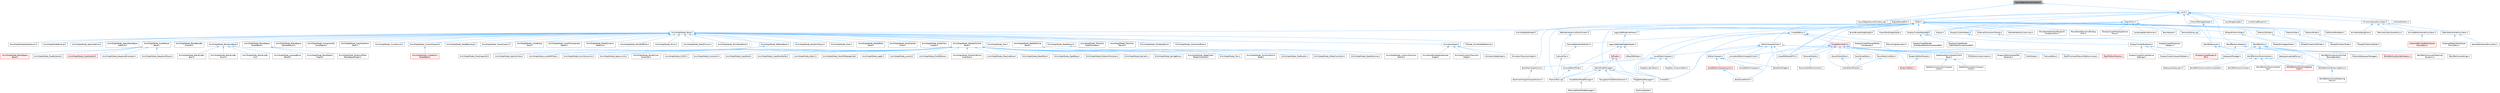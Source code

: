 digraph "AsyncRegisterLevelContext.h"
{
 // INTERACTIVE_SVG=YES
 // LATEX_PDF_SIZE
  bgcolor="transparent";
  edge [fontname=Helvetica,fontsize=10,labelfontname=Helvetica,labelfontsize=10];
  node [fontname=Helvetica,fontsize=10,shape=box,height=0.2,width=0.4];
  Node1 [id="Node000001",label="AsyncRegisterLevelContext.h",height=0.2,width=0.4,color="gray40", fillcolor="grey60", style="filled", fontcolor="black",tooltip=" "];
  Node1 -> Node2 [id="edge1_Node000001_Node000002",dir="back",color="steelblue1",style="solid",tooltip=" "];
  Node2 [id="Node000002",label="AsyncRegisterLevelContext.cpp",height=0.2,width=0.4,color="grey40", fillcolor="white", style="filled",URL="$da/df8/AsyncRegisterLevelContext_8cpp.html",tooltip=" "];
  Node1 -> Node3 [id="edge2_Node000001_Node000003",dir="back",color="steelblue1",style="solid",tooltip=" "];
  Node3 [id="Node000003",label="Level.h",height=0.2,width=0.4,color="grey40", fillcolor="white", style="filled",URL="$d9/da2/Level_8h.html",tooltip=" "];
  Node3 -> Node2 [id="edge3_Node000003_Node000002",dir="back",color="steelblue1",style="solid",tooltip=" "];
  Node3 -> Node4 [id="edge4_Node000003_Node000004",dir="back",color="steelblue1",style="solid",tooltip=" "];
  Node4 [id="Node000004",label="Editor.h",height=0.2,width=0.4,color="grey40", fillcolor="white", style="filled",URL="$de/d6e/Editor_8h.html",tooltip=" "];
  Node4 -> Node5 [id="edge5_Node000004_Node000005",dir="back",color="steelblue1",style="solid",tooltip=" "];
  Node5 [id="Node000005",label="AnimGraphNode_Base.h",height=0.2,width=0.4,color="grey40", fillcolor="white", style="filled",URL="$d0/dfb/AnimGraphNode__Base_8h.html",tooltip=" "];
  Node5 -> Node6 [id="edge6_Node000005_Node000006",dir="back",color="steelblue1",style="solid",tooltip=" "];
  Node6 [id="Node000006",label="AnimGraphNodeAlphaOptions.h",height=0.2,width=0.4,color="grey40", fillcolor="white", style="filled",URL="$d6/df6/AnimGraphNodeAlphaOptions_8h.html",tooltip=" "];
  Node5 -> Node7 [id="edge7_Node000005_Node000007",dir="back",color="steelblue1",style="solid",tooltip=" "];
  Node7 [id="Node000007",label="AnimGraphNodeBinding.h",height=0.2,width=0.4,color="grey40", fillcolor="white", style="filled",URL="$d6/d3b/AnimGraphNodeBinding_8h.html",tooltip=" "];
  Node5 -> Node8 [id="edge8_Node000005_Node000008",dir="back",color="steelblue1",style="solid",tooltip=" "];
  Node8 [id="Node000008",label="AnimGraphNode_ApplyAdditive.h",height=0.2,width=0.4,color="grey40", fillcolor="white", style="filled",URL="$da/d67/AnimGraphNode__ApplyAdditive_8h.html",tooltip=" "];
  Node5 -> Node9 [id="edge9_Node000005_Node000009",dir="back",color="steelblue1",style="solid",tooltip=" "];
  Node9 [id="Node000009",label="AnimGraphNode_ApplyMeshSpace\lAdditive.h",height=0.2,width=0.4,color="grey40", fillcolor="white", style="filled",URL="$dd/dc4/AnimGraphNode__ApplyMeshSpaceAdditive_8h.html",tooltip=" "];
  Node5 -> Node10 [id="edge10_Node000005_Node000010",dir="back",color="steelblue1",style="solid",tooltip=" "];
  Node10 [id="Node000010",label="AnimGraphNode_AssetPlayer\lBase.h",height=0.2,width=0.4,color="grey40", fillcolor="white", style="filled",URL="$d1/d4f/AnimGraphNode__AssetPlayerBase_8h.html",tooltip=" "];
  Node10 -> Node11 [id="edge11_Node000010_Node000011",dir="back",color="steelblue1",style="solid",tooltip=" "];
  Node11 [id="Node000011",label="AnimGraphNode_BlendSpace\lBase.h",height=0.2,width=0.4,color="red", fillcolor="#FFF0F0", style="filled",URL="$d7/d6d/AnimGraphNode__BlendSpaceBase_8h.html",tooltip=" "];
  Node10 -> Node16 [id="edge12_Node000010_Node000016",dir="back",color="steelblue1",style="solid",tooltip=" "];
  Node16 [id="Node000016",label="AnimGraphNode_PoseByName.h",height=0.2,width=0.4,color="grey40", fillcolor="white", style="filled",URL="$d7/d02/AnimGraphNode__PoseByName_8h.html",tooltip=" "];
  Node10 -> Node17 [id="edge13_Node000010_Node000017",dir="back",color="steelblue1",style="solid",tooltip=" "];
  Node17 [id="Node000017",label="AnimGraphNode_PoseHandler.h",height=0.2,width=0.4,color="red", fillcolor="#FFF0F0", style="filled",URL="$df/dfb/AnimGraphNode__PoseHandler_8h.html",tooltip=" "];
  Node10 -> Node20 [id="edge14_Node000010_Node000020",dir="back",color="steelblue1",style="solid",tooltip=" "];
  Node20 [id="Node000020",label="AnimGraphNode_SequenceEvaluator.h",height=0.2,width=0.4,color="grey40", fillcolor="white", style="filled",URL="$d1/d1c/AnimGraphNode__SequenceEvaluator_8h.html",tooltip=" "];
  Node10 -> Node21 [id="edge15_Node000010_Node000021",dir="back",color="steelblue1",style="solid",tooltip=" "];
  Node21 [id="Node000021",label="AnimGraphNode_SequencePlayer.h",height=0.2,width=0.4,color="grey40", fillcolor="white", style="filled",URL="$d2/d91/AnimGraphNode__SequencePlayer_8h.html",tooltip=" "];
  Node5 -> Node22 [id="edge16_Node000005_Node000022",dir="back",color="steelblue1",style="solid",tooltip=" "];
  Node22 [id="Node000022",label="AnimGraphNode_BlendBoneBy\lChannel.h",height=0.2,width=0.4,color="grey40", fillcolor="white", style="filled",URL="$de/da9/AnimGraphNode__BlendBoneByChannel_8h.html",tooltip=" "];
  Node5 -> Node23 [id="edge17_Node000005_Node000023",dir="back",color="steelblue1",style="solid",tooltip=" "];
  Node23 [id="Node000023",label="AnimGraphNode_BlendListBase.h",height=0.2,width=0.4,color="grey40", fillcolor="white", style="filled",URL="$d7/d20/AnimGraphNode__BlendListBase_8h.html",tooltip=" "];
  Node23 -> Node24 [id="edge18_Node000023_Node000024",dir="back",color="steelblue1",style="solid",tooltip=" "];
  Node24 [id="Node000024",label="AnimGraphNode_BlendListBy\lBool.h",height=0.2,width=0.4,color="grey40", fillcolor="white", style="filled",URL="$d9/d9d/AnimGraphNode__BlendListByBool_8h.html",tooltip=" "];
  Node23 -> Node25 [id="edge19_Node000023_Node000025",dir="back",color="steelblue1",style="solid",tooltip=" "];
  Node25 [id="Node000025",label="AnimGraphNode_BlendListBy\lEnum.h",height=0.2,width=0.4,color="grey40", fillcolor="white", style="filled",URL="$de/d60/AnimGraphNode__BlendListByEnum_8h.html",tooltip=" "];
  Node23 -> Node26 [id="edge20_Node000023_Node000026",dir="back",color="steelblue1",style="solid",tooltip=" "];
  Node26 [id="Node000026",label="AnimGraphNode_BlendListBy\lInt.h",height=0.2,width=0.4,color="grey40", fillcolor="white", style="filled",URL="$dc/df2/AnimGraphNode__BlendListByInt_8h.html",tooltip=" "];
  Node23 -> Node27 [id="edge21_Node000023_Node000027",dir="back",color="steelblue1",style="solid",tooltip=" "];
  Node27 [id="Node000027",label="AnimGraphNode_LayeredBone\lBlend.h",height=0.2,width=0.4,color="grey40", fillcolor="white", style="filled",URL="$d2/d01/AnimGraphNode__LayeredBoneBlend_8h.html",tooltip=" "];
  Node5 -> Node28 [id="edge22_Node000005_Node000028",dir="back",color="steelblue1",style="solid",tooltip=" "];
  Node28 [id="Node000028",label="AnimGraphNode_BlendSpace\lGraphBase.h",height=0.2,width=0.4,color="grey40", fillcolor="white", style="filled",URL="$d6/d44/AnimGraphNode__BlendSpaceGraphBase_8h.html",tooltip=" "];
  Node28 -> Node29 [id="edge23_Node000028_Node000029",dir="back",color="steelblue1",style="solid",tooltip=" "];
  Node29 [id="Node000029",label="AnimGraphNode_BlendSpace\lGraph.h",height=0.2,width=0.4,color="grey40", fillcolor="white", style="filled",URL="$d7/d81/AnimGraphNode__BlendSpaceGraph_8h.html",tooltip=" "];
  Node28 -> Node30 [id="edge24_Node000028_Node000030",dir="back",color="steelblue1",style="solid",tooltip=" "];
  Node30 [id="Node000030",label="AnimGraphNode_RotationOffset\lBlendSpaceGraph.h",height=0.2,width=0.4,color="grey40", fillcolor="white", style="filled",URL="$d0/d4c/AnimGraphNode__RotationOffsetBlendSpaceGraph_8h.html",tooltip=" "];
  Node5 -> Node31 [id="edge25_Node000005_Node000031",dir="back",color="steelblue1",style="solid",tooltip=" "];
  Node31 [id="Node000031",label="AnimGraphNode_BlendSpace\lSampleResult.h",height=0.2,width=0.4,color="grey40", fillcolor="white", style="filled",URL="$de/df8/AnimGraphNode__BlendSpaceSampleResult_8h.html",tooltip=" "];
  Node5 -> Node32 [id="edge26_Node000005_Node000032",dir="back",color="steelblue1",style="solid",tooltip=" "];
  Node32 [id="Node000032",label="AnimGraphNode_ComponentTo\lLocalSpace.h",height=0.2,width=0.4,color="grey40", fillcolor="white", style="filled",URL="$d1/d3f/AnimGraphNode__ComponentToLocalSpace_8h.html",tooltip=" "];
  Node5 -> Node33 [id="edge27_Node000005_Node000033",dir="back",color="steelblue1",style="solid",tooltip=" "];
  Node33 [id="Node000033",label="AnimGraphNode_CopyPoseFrom\lMesh.h",height=0.2,width=0.4,color="grey40", fillcolor="white", style="filled",URL="$d6/d71/AnimGraphNode__CopyPoseFromMesh_8h.html",tooltip=" "];
  Node5 -> Node34 [id="edge28_Node000005_Node000034",dir="back",color="steelblue1",style="solid",tooltip=" "];
  Node34 [id="Node000034",label="AnimGraphNode_CurveSource.h",height=0.2,width=0.4,color="grey40", fillcolor="white", style="filled",URL="$dc/de5/AnimGraphNode__CurveSource_8h.html",tooltip=" "];
  Node5 -> Node35 [id="edge29_Node000005_Node000035",dir="back",color="steelblue1",style="solid",tooltip=" "];
  Node35 [id="Node000035",label="AnimGraphNode_CustomProperty.h",height=0.2,width=0.4,color="grey40", fillcolor="white", style="filled",URL="$d8/d3f/AnimGraphNode__CustomProperty_8h.html",tooltip=" "];
  Node35 -> Node36 [id="edge30_Node000035_Node000036",dir="back",color="steelblue1",style="solid",tooltip=" "];
  Node36 [id="Node000036",label="AnimGraphNode_LinkedAnim\lGraphBase.h",height=0.2,width=0.4,color="red", fillcolor="#FFF0F0", style="filled",URL="$d5/de1/AnimGraphNode__LinkedAnimGraphBase_8h.html",tooltip=" "];
  Node5 -> Node39 [id="edge31_Node000005_Node000039",dir="back",color="steelblue1",style="solid",tooltip=" "];
  Node39 [id="Node000039",label="AnimGraphNode_DeadBlending.h",height=0.2,width=0.4,color="grey40", fillcolor="white", style="filled",URL="$d8/d73/AnimGraphNode__DeadBlending_8h.html",tooltip=" "];
  Node5 -> Node40 [id="edge32_Node000005_Node000040",dir="back",color="steelblue1",style="solid",tooltip=" "];
  Node40 [id="Node000040",label="AnimGraphNode_Inertialization.h",height=0.2,width=0.4,color="grey40", fillcolor="white", style="filled",URL="$d7/d66/AnimGraphNode__Inertialization_8h.html",tooltip=" "];
  Node5 -> Node41 [id="edge33_Node000005_Node000041",dir="back",color="steelblue1",style="solid",tooltip=" "];
  Node41 [id="Node000041",label="AnimGraphNode_LinkedInput\lPose.h",height=0.2,width=0.4,color="grey40", fillcolor="white", style="filled",URL="$d7/d8c/AnimGraphNode__LinkedInputPose_8h.html",tooltip=" "];
  Node5 -> Node42 [id="edge34_Node000005_Node000042",dir="back",color="steelblue1",style="solid",tooltip=" "];
  Node42 [id="Node000042",label="AnimGraphNode_LocalToComponent\lSpace.h",height=0.2,width=0.4,color="grey40", fillcolor="white", style="filled",URL="$d6/d01/AnimGraphNode__LocalToComponentSpace_8h.html",tooltip=" "];
  Node5 -> Node43 [id="edge35_Node000005_Node000043",dir="back",color="steelblue1",style="solid",tooltip=" "];
  Node43 [id="Node000043",label="AnimGraphNode_MakeDynamic\lAdditive.h",height=0.2,width=0.4,color="grey40", fillcolor="white", style="filled",URL="$d4/dc9/AnimGraphNode__MakeDynamicAdditive_8h.html",tooltip=" "];
  Node5 -> Node44 [id="edge36_Node000005_Node000044",dir="back",color="steelblue1",style="solid",tooltip=" "];
  Node44 [id="Node000044",label="AnimGraphNode_MeshRefPose.h",height=0.2,width=0.4,color="grey40", fillcolor="white", style="filled",URL="$d3/d58/AnimGraphNode__MeshRefPose_8h.html",tooltip=" "];
  Node5 -> Node45 [id="edge37_Node000005_Node000045",dir="back",color="steelblue1",style="solid",tooltip=" "];
  Node45 [id="Node000045",label="AnimGraphNode_Mirror.h",height=0.2,width=0.4,color="grey40", fillcolor="white", style="filled",URL="$de/d96/AnimGraphNode__Mirror_8h.html",tooltip=" "];
  Node5 -> Node46 [id="edge38_Node000005_Node000046",dir="back",color="steelblue1",style="solid",tooltip=" "];
  Node46 [id="Node000046",label="AnimGraphNode_ModifyCurve.h",height=0.2,width=0.4,color="grey40", fillcolor="white", style="filled",URL="$d5/d09/AnimGraphNode__ModifyCurve_8h.html",tooltip=" "];
  Node5 -> Node47 [id="edge39_Node000005_Node000047",dir="back",color="steelblue1",style="solid",tooltip=" "];
  Node47 [id="Node000047",label="AnimGraphNode_MultiWayBlend.h",height=0.2,width=0.4,color="grey40", fillcolor="white", style="filled",URL="$dd/dcb/AnimGraphNode__MultiWayBlend_8h.html",tooltip=" "];
  Node5 -> Node48 [id="edge40_Node000005_Node000048",dir="back",color="steelblue1",style="solid",tooltip=" "];
  Node48 [id="Node000048",label="AnimGraphNode_PoseSnapshot.h",height=0.2,width=0.4,color="grey40", fillcolor="white", style="filled",URL="$d1/d92/AnimGraphNode__PoseSnapshot_8h.html",tooltip=" "];
  Node5 -> Node49 [id="edge41_Node000005_Node000049",dir="back",color="steelblue1",style="solid",tooltip=" "];
  Node49 [id="Node000049",label="AnimGraphNode_RandomPlayer.h",height=0.2,width=0.4,color="grey40", fillcolor="white", style="filled",URL="$dc/d48/AnimGraphNode__RandomPlayer_8h.html",tooltip=" "];
  Node5 -> Node50 [id="edge42_Node000005_Node000050",dir="back",color="steelblue1",style="solid",tooltip=" "];
  Node50 [id="Node000050",label="AnimGraphNode_RefPoseBase.h",height=0.2,width=0.4,color="grey40", fillcolor="white", style="filled",URL="$d8/d34/AnimGraphNode__RefPoseBase_8h.html",tooltip=" "];
  Node50 -> Node51 [id="edge43_Node000050_Node000051",dir="back",color="steelblue1",style="solid",tooltip=" "];
  Node51 [id="Node000051",label="AnimGraphNode_IdentityPose.h",height=0.2,width=0.4,color="grey40", fillcolor="white", style="filled",URL="$d8/dac/AnimGraphNode__IdentityPose_8h.html",tooltip=" "];
  Node50 -> Node52 [id="edge44_Node000050_Node000052",dir="back",color="steelblue1",style="solid",tooltip=" "];
  Node52 [id="Node000052",label="AnimGraphNode_LocalRefPose.h",height=0.2,width=0.4,color="grey40", fillcolor="white", style="filled",URL="$df/d6f/AnimGraphNode__LocalRefPose_8h.html",tooltip=" "];
  Node50 -> Node48 [id="edge45_Node000050_Node000048",dir="back",color="steelblue1",style="solid",tooltip=" "];
  Node5 -> Node53 [id="edge46_Node000005_Node000053",dir="back",color="steelblue1",style="solid",tooltip=" "];
  Node53 [id="Node000053",label="AnimGraphNode_Root.h",height=0.2,width=0.4,color="grey40", fillcolor="white", style="filled",URL="$d2/d39/AnimGraphNode__Root_8h.html",tooltip=" "];
  Node5 -> Node54 [id="edge47_Node000005_Node000054",dir="back",color="steelblue1",style="solid",tooltip=" "];
  Node54 [id="Node000054",label="AnimGraphNode_RotateRoot\lBone.h",height=0.2,width=0.4,color="grey40", fillcolor="white", style="filled",URL="$d4/de0/AnimGraphNode__RotateRootBone_8h.html",tooltip=" "];
  Node5 -> Node55 [id="edge48_Node000005_Node000055",dir="back",color="steelblue1",style="solid",tooltip=" "];
  Node55 [id="Node000055",label="AnimGraphNode_SaveCached\lPose.h",height=0.2,width=0.4,color="grey40", fillcolor="white", style="filled",URL="$df/d5e/AnimGraphNode__SaveCachedPose_8h.html",tooltip=" "];
  Node5 -> Node56 [id="edge49_Node000005_Node000056",dir="back",color="steelblue1",style="solid",tooltip=" "];
  Node56 [id="Node000056",label="AnimGraphNode_ScaleChain\lLength.h",height=0.2,width=0.4,color="grey40", fillcolor="white", style="filled",URL="$d9/df8/AnimGraphNode__ScaleChainLength_8h.html",tooltip=" "];
  Node5 -> Node57 [id="edge50_Node000005_Node000057",dir="back",color="steelblue1",style="solid",tooltip=" "];
  Node57 [id="Node000057",label="AnimGraphNode_SkeletalControl\lBase.h",height=0.2,width=0.4,color="grey40", fillcolor="white", style="filled",URL="$d9/dff/AnimGraphNode__SkeletalControlBase_8h.html",tooltip=" "];
  Node57 -> Node58 [id="edge51_Node000057_Node000058",dir="back",color="steelblue1",style="solid",tooltip=" "];
  Node58 [id="Node000058",label="AnimGraphNode_AnimDynamics.h",height=0.2,width=0.4,color="grey40", fillcolor="white", style="filled",URL="$da/dc2/AnimGraphNode__AnimDynamics_8h.html",tooltip=" "];
  Node57 -> Node59 [id="edge52_Node000057_Node000059",dir="back",color="steelblue1",style="solid",tooltip=" "];
  Node59 [id="Node000059",label="AnimGraphNode_ApplyLimits.h",height=0.2,width=0.4,color="grey40", fillcolor="white", style="filled",URL="$dc/d36/AnimGraphNode__ApplyLimits_8h.html",tooltip=" "];
  Node57 -> Node60 [id="edge53_Node000057_Node000060",dir="back",color="steelblue1",style="solid",tooltip=" "];
  Node60 [id="Node000060",label="AnimGraphNode_BoneDriven\lController.h",height=0.2,width=0.4,color="grey40", fillcolor="white", style="filled",URL="$df/df3/AnimGraphNode__BoneDrivenController_8h.html",tooltip=" "];
  Node57 -> Node61 [id="edge54_Node000057_Node000061",dir="back",color="steelblue1",style="solid",tooltip=" "];
  Node61 [id="Node000061",label="AnimGraphNode_CCDIK.h",height=0.2,width=0.4,color="grey40", fillcolor="white", style="filled",URL="$df/d0d/AnimGraphNode__CCDIK_8h.html",tooltip=" "];
  Node57 -> Node62 [id="edge55_Node000057_Node000062",dir="back",color="steelblue1",style="solid",tooltip=" "];
  Node62 [id="Node000062",label="AnimGraphNode_Constraint.h",height=0.2,width=0.4,color="grey40", fillcolor="white", style="filled",URL="$d2/d98/AnimGraphNode__Constraint_8h.html",tooltip=" "];
  Node57 -> Node63 [id="edge56_Node000057_Node000063",dir="back",color="steelblue1",style="solid",tooltip=" "];
  Node63 [id="Node000063",label="AnimGraphNode_CopyBone.h",height=0.2,width=0.4,color="grey40", fillcolor="white", style="filled",URL="$dc/de6/AnimGraphNode__CopyBone_8h.html",tooltip=" "];
  Node57 -> Node64 [id="edge57_Node000057_Node000064",dir="back",color="steelblue1",style="solid",tooltip=" "];
  Node64 [id="Node000064",label="AnimGraphNode_CopyBoneDelta.h",height=0.2,width=0.4,color="grey40", fillcolor="white", style="filled",URL="$d8/d60/AnimGraphNode__CopyBoneDelta_8h.html",tooltip=" "];
  Node57 -> Node65 [id="edge58_Node000057_Node000065",dir="back",color="steelblue1",style="solid",tooltip=" "];
  Node65 [id="Node000065",label="AnimGraphNode_Fabrik.h",height=0.2,width=0.4,color="grey40", fillcolor="white", style="filled",URL="$d6/d79/AnimGraphNode__Fabrik_8h.html",tooltip=" "];
  Node57 -> Node66 [id="edge59_Node000057_Node000066",dir="back",color="steelblue1",style="solid",tooltip=" "];
  Node66 [id="Node000066",label="AnimGraphNode_HandIKRetargeting.h",height=0.2,width=0.4,color="grey40", fillcolor="white", style="filled",URL="$dd/dee/AnimGraphNode__HandIKRetargeting_8h.html",tooltip=" "];
  Node57 -> Node67 [id="edge60_Node000057_Node000067",dir="back",color="steelblue1",style="solid",tooltip=" "];
  Node67 [id="Node000067",label="AnimGraphNode_LegIK.h",height=0.2,width=0.4,color="grey40", fillcolor="white", style="filled",URL="$d3/d59/AnimGraphNode__LegIK_8h.html",tooltip=" "];
  Node57 -> Node68 [id="edge61_Node000057_Node000068",dir="back",color="steelblue1",style="solid",tooltip=" "];
  Node68 [id="Node000068",label="AnimGraphNode_LookAt.h",height=0.2,width=0.4,color="grey40", fillcolor="white", style="filled",URL="$dd/de3/AnimGraphNode__LookAt_8h.html",tooltip=" "];
  Node57 -> Node69 [id="edge62_Node000057_Node000069",dir="back",color="steelblue1",style="solid",tooltip=" "];
  Node69 [id="Node000069",label="AnimGraphNode_ModifyBone.h",height=0.2,width=0.4,color="grey40", fillcolor="white", style="filled",URL="$d1/d8e/AnimGraphNode__ModifyBone_8h.html",tooltip=" "];
  Node57 -> Node70 [id="edge63_Node000057_Node000070",dir="back",color="steelblue1",style="solid",tooltip=" "];
  Node70 [id="Node000070",label="AnimGraphNode_ModularVehicle\lController.h",height=0.2,width=0.4,color="grey40", fillcolor="white", style="filled",URL="$d3/d04/AnimGraphNode__ModularVehicleController_8h.html",tooltip=" "];
  Node57 -> Node71 [id="edge64_Node000057_Node000071",dir="back",color="steelblue1",style="solid",tooltip=" "];
  Node71 [id="Node000071",label="AnimGraphNode_ObserveBone.h",height=0.2,width=0.4,color="grey40", fillcolor="white", style="filled",URL="$d0/dcc/AnimGraphNode__ObserveBone_8h.html",tooltip=" "];
  Node57 -> Node72 [id="edge65_Node000057_Node000072",dir="back",color="steelblue1",style="solid",tooltip=" "];
  Node72 [id="Node000072",label="AnimGraphNode_ResetRoot.h",height=0.2,width=0.4,color="grey40", fillcolor="white", style="filled",URL="$dd/da9/AnimGraphNode__ResetRoot_8h.html",tooltip=" "];
  Node57 -> Node73 [id="edge66_Node000057_Node000073",dir="back",color="steelblue1",style="solid",tooltip=" "];
  Node73 [id="Node000073",label="AnimGraphNode_RigidBody.h",height=0.2,width=0.4,color="grey40", fillcolor="white", style="filled",URL="$d0/d05/AnimGraphNode__RigidBody_8h.html",tooltip=" "];
  Node57 -> Node74 [id="edge67_Node000057_Node000074",dir="back",color="steelblue1",style="solid",tooltip=" "];
  Node74 [id="Node000074",label="AnimGraphNode_RotationMultiplier.h",height=0.2,width=0.4,color="grey40", fillcolor="white", style="filled",URL="$d6/d16/AnimGraphNode__RotationMultiplier_8h.html",tooltip=" "];
  Node57 -> Node75 [id="edge68_Node000057_Node000075",dir="back",color="steelblue1",style="solid",tooltip=" "];
  Node75 [id="Node000075",label="AnimGraphNode_SplineIK.h",height=0.2,width=0.4,color="grey40", fillcolor="white", style="filled",URL="$d0/d7e/AnimGraphNode__SplineIK_8h.html",tooltip=" "];
  Node57 -> Node76 [id="edge69_Node000057_Node000076",dir="back",color="steelblue1",style="solid",tooltip=" "];
  Node76 [id="Node000076",label="AnimGraphNode_SpringBone.h",height=0.2,width=0.4,color="grey40", fillcolor="white", style="filled",URL="$dc/d38/AnimGraphNode__SpringBone_8h.html",tooltip=" "];
  Node57 -> Node77 [id="edge70_Node000057_Node000077",dir="back",color="steelblue1",style="solid",tooltip=" "];
  Node77 [id="Node000077",label="AnimGraphNode_StageCoach\lWheelController.h",height=0.2,width=0.4,color="grey40", fillcolor="white", style="filled",URL="$d6/dbe/AnimGraphNode__StageCoachWheelController_8h.html",tooltip=" "];
  Node57 -> Node78 [id="edge71_Node000057_Node000078",dir="back",color="steelblue1",style="solid",tooltip=" "];
  Node78 [id="Node000078",label="AnimGraphNode_Trail.h",height=0.2,width=0.4,color="grey40", fillcolor="white", style="filled",URL="$d4/d5a/AnimGraphNode__Trail_8h.html",tooltip=" "];
  Node57 -> Node79 [id="edge72_Node000057_Node000079",dir="back",color="steelblue1",style="solid",tooltip=" "];
  Node79 [id="Node000079",label="AnimGraphNode_TwistCorrective\lNode.h",height=0.2,width=0.4,color="grey40", fillcolor="white", style="filled",URL="$de/d7f/AnimGraphNode__TwistCorrectiveNode_8h.html",tooltip=" "];
  Node57 -> Node80 [id="edge73_Node000057_Node000080",dir="back",color="steelblue1",style="solid",tooltip=" "];
  Node80 [id="Node000080",label="AnimGraphNode_TwoBoneIK.h",height=0.2,width=0.4,color="grey40", fillcolor="white", style="filled",URL="$d1/dc2/AnimGraphNode__TwoBoneIK_8h.html",tooltip=" "];
  Node57 -> Node81 [id="edge74_Node000057_Node000081",dir="back",color="steelblue1",style="solid",tooltip=" "];
  Node81 [id="Node000081",label="AnimGraphNode_WheelController.h",height=0.2,width=0.4,color="grey40", fillcolor="white", style="filled",URL="$df/de4/AnimGraphNode__WheelController_8h.html",tooltip=" "];
  Node5 -> Node82 [id="edge75_Node000005_Node000082",dir="back",color="steelblue1",style="solid",tooltip=" "];
  Node82 [id="Node000082",label="AnimGraphNode_Slot.h",height=0.2,width=0.4,color="grey40", fillcolor="white", style="filled",URL="$df/d63/AnimGraphNode__Slot_8h.html",tooltip=" "];
  Node5 -> Node83 [id="edge76_Node000005_Node000083",dir="back",color="steelblue1",style="solid",tooltip=" "];
  Node83 [id="Node000083",label="AnimGraphNode_StateMachine\lBase.h",height=0.2,width=0.4,color="grey40", fillcolor="white", style="filled",URL="$dc/d11/AnimGraphNode__StateMachineBase_8h.html",tooltip=" "];
  Node83 -> Node84 [id="edge77_Node000083_Node000084",dir="back",color="steelblue1",style="solid",tooltip=" "];
  Node84 [id="Node000084",label="AnimGraphNode_StateMachine.h",height=0.2,width=0.4,color="grey40", fillcolor="white", style="filled",URL="$d9/d4d/AnimGraphNode__StateMachine_8h.html",tooltip=" "];
  Node5 -> Node85 [id="edge78_Node000005_Node000085",dir="back",color="steelblue1",style="solid",tooltip=" "];
  Node85 [id="Node000085",label="AnimGraphNode_StateResult.h",height=0.2,width=0.4,color="grey40", fillcolor="white", style="filled",URL="$d3/d7e/AnimGraphNode__StateResult_8h.html",tooltip=" "];
  Node85 -> Node86 [id="edge79_Node000085_Node000086",dir="back",color="steelblue1",style="solid",tooltip=" "];
  Node86 [id="Node000086",label="AnimGraphNode_CustomTransition\lResult.h",height=0.2,width=0.4,color="grey40", fillcolor="white", style="filled",URL="$df/d6e/AnimGraphNode__CustomTransitionResult_8h.html",tooltip=" "];
  Node5 -> Node87 [id="edge80_Node000005_Node000087",dir="back",color="steelblue1",style="solid",tooltip=" "];
  Node87 [id="Node000087",label="AnimGraphNode_Transition\lPoseEvaluator.h",height=0.2,width=0.4,color="grey40", fillcolor="white", style="filled",URL="$d8/dec/AnimGraphNode__TransitionPoseEvaluator_8h.html",tooltip=" "];
  Node5 -> Node88 [id="edge81_Node000005_Node000088",dir="back",color="steelblue1",style="solid",tooltip=" "];
  Node88 [id="Node000088",label="AnimGraphNode_Transition\lResult.h",height=0.2,width=0.4,color="grey40", fillcolor="white", style="filled",URL="$d7/d74/AnimGraphNode__TransitionResult_8h.html",tooltip=" "];
  Node5 -> Node89 [id="edge82_Node000005_Node000089",dir="back",color="steelblue1",style="solid",tooltip=" "];
  Node89 [id="Node000089",label="AnimGraphNode_TwoWayBlend.h",height=0.2,width=0.4,color="grey40", fillcolor="white", style="filled",URL="$d0/df0/AnimGraphNode__TwoWayBlend_8h.html",tooltip=" "];
  Node5 -> Node90 [id="edge83_Node000005_Node000090",dir="back",color="steelblue1",style="solid",tooltip=" "];
  Node90 [id="Node000090",label="AnimGraphNode_UseCachedPose.h",height=0.2,width=0.4,color="grey40", fillcolor="white", style="filled",URL="$d8/d30/AnimGraphNode__UseCachedPose_8h.html",tooltip=" "];
  Node5 -> Node91 [id="edge84_Node000005_Node000091",dir="back",color="steelblue1",style="solid",tooltip=" "];
  Node91 [id="Node000091",label="AnimationGraph.h",height=0.2,width=0.4,color="grey40", fillcolor="white", style="filled",URL="$df/d2e/AnimationGraph_8h.html",tooltip=" "];
  Node91 -> Node92 [id="edge85_Node000091_Node000092",dir="back",color="steelblue1",style="solid",tooltip=" "];
  Node92 [id="Node000092",label="AnimationBlendSpaceSample\lGraph.h",height=0.2,width=0.4,color="grey40", fillcolor="white", style="filled",URL="$d1/d35/AnimationBlendSpaceSampleGraph_8h.html",tooltip=" "];
  Node91 -> Node93 [id="edge86_Node000091_Node000093",dir="back",color="steelblue1",style="solid",tooltip=" "];
  Node93 [id="Node000093",label="AnimationCustomTransition\lGraph.h",height=0.2,width=0.4,color="grey40", fillcolor="white", style="filled",URL="$dc/d6c/AnimationCustomTransitionGraph_8h.html",tooltip=" "];
  Node91 -> Node94 [id="edge87_Node000091_Node000094",dir="back",color="steelblue1",style="solid",tooltip=" "];
  Node94 [id="Node000094",label="AnimationStateGraph.h",height=0.2,width=0.4,color="grey40", fillcolor="white", style="filled",URL="$d1/d71/AnimationStateGraph_8h.html",tooltip=" "];
  Node91 -> Node95 [id="edge88_Node000091_Node000095",dir="back",color="steelblue1",style="solid",tooltip=" "];
  Node95 [id="Node000095",label="AnimationTransitionGraph.h",height=0.2,width=0.4,color="grey40", fillcolor="white", style="filled",URL="$d2/d0b/AnimationTransitionGraph_8h.html",tooltip=" "];
  Node5 -> Node96 [id="edge89_Node000005_Node000096",dir="back",color="steelblue1",style="solid",tooltip=" "];
  Node96 [id="Node000096",label="K2Node_AnimNodeReference.h",height=0.2,width=0.4,color="grey40", fillcolor="white", style="filled",URL="$d2/d81/K2Node__AnimNodeReference_8h.html",tooltip=" "];
  Node4 -> Node97 [id="edge90_Node000004_Node000097",dir="back",color="steelblue1",style="solid",tooltip=" "];
  Node97 [id="Node000097",label="AnimNodeEditModes.h",height=0.2,width=0.4,color="grey40", fillcolor="white", style="filled",URL="$db/dde/AnimNodeEditModes_8h.html",tooltip=" "];
  Node4 -> Node98 [id="edge91_Node000004_Node000098",dir="back",color="steelblue1",style="solid",tooltip=" "];
  Node98 [id="Node000098",label="BookMarkTypeActions.h",height=0.2,width=0.4,color="grey40", fillcolor="white", style="filled",URL="$d0/d2f/BookMarkTypeActions_8h.html",tooltip=" "];
  Node98 -> Node99 [id="edge92_Node000098_Node000099",dir="back",color="steelblue1",style="solid",tooltip=" "];
  Node99 [id="Node000099",label="BookmarkSingleViewportActions.h",height=0.2,width=0.4,color="grey40", fillcolor="white", style="filled",URL="$d3/dd5/BookmarkSingleViewportActions_8h.html",tooltip=" "];
  Node4 -> Node100 [id="edge93_Node000004_Node000100",dir="back",color="steelblue1",style="solid",tooltip=" "];
  Node100 [id="Node000100",label="BrushBuilderDragDropOp.h",height=0.2,width=0.4,color="grey40", fillcolor="white", style="filled",URL="$d9/d56/BrushBuilderDragDropOp_8h.html",tooltip=" "];
  Node4 -> Node101 [id="edge94_Node000004_Node000101",dir="back",color="steelblue1",style="solid",tooltip=" "];
  Node101 [id="Node000101",label="DisplayClusterObjectRef.h",height=0.2,width=0.4,color="grey40", fillcolor="white", style="filled",URL="$d9/d87/DisplayClusterObjectRef_8h.html",tooltip=" "];
  Node101 -> Node102 [id="edge95_Node000101_Node000102",dir="back",color="steelblue1",style="solid",tooltip=" "];
  Node102 [id="Node000102",label="DisplayClusterRender\l_ProceduralMeshComponentRef.h",height=0.2,width=0.4,color="grey40", fillcolor="white", style="filled",URL="$da/dbe/DisplayClusterRender__ProceduralMeshComponentRef_8h.html",tooltip=" "];
  Node101 -> Node103 [id="edge96_Node000101_Node000103",dir="back",color="steelblue1",style="solid",tooltip=" "];
  Node103 [id="Node000103",label="DisplayClusterRender\l_StaticMeshComponentRef.h",height=0.2,width=0.4,color="grey40", fillcolor="white", style="filled",URL="$dd/d84/DisplayClusterRender__StaticMeshComponentRef_8h.html",tooltip=" "];
  Node101 -> Node104 [id="edge97_Node000101_Node000104",dir="back",color="steelblue1",style="solid",tooltip=" "];
  Node104 [id="Node000104",label="DisplayClusterRootActor.h",height=0.2,width=0.4,color="grey40", fillcolor="white", style="filled",URL="$d0/d41/DisplayClusterRootActor_8h.html",tooltip=" "];
  Node104 -> Node105 [id="edge98_Node000104_Node000105",dir="back",color="steelblue1",style="solid",tooltip=" "];
  Node105 [id="Node000105",label="DisplayClusterMoviePipeline\lSettings.h",height=0.2,width=0.4,color="grey40", fillcolor="white", style="filled",URL="$d7/d56/DisplayClusterMoviePipelineSettings_8h.html",tooltip=" "];
  Node104 -> Node106 [id="edge99_Node000104_Node000106",dir="back",color="steelblue1",style="solid",tooltip=" "];
  Node106 [id="Node000106",label="DisplayClusterViewportHelpers.h",height=0.2,width=0.4,color="grey40", fillcolor="white", style="filled",URL="$d6/d8b/DisplayClusterViewportHelpers_8h.html",tooltip=" "];
  Node104 -> Node107 [id="edge100_Node000104_Node000107",dir="back",color="steelblue1",style="solid",tooltip=" "];
  Node107 [id="Node000107",label="IDisplayClusterBlueprint\lAPI.h",height=0.2,width=0.4,color="red", fillcolor="#FFF0F0", style="filled",URL="$d6/dd6/IDisplayClusterBlueprintAPI_8h.html",tooltip=" "];
  Node4 -> Node109 [id="edge101_Node000004_Node000109",dir="back",color="steelblue1",style="solid",tooltip=" "];
  Node109 [id="Node000109",label="EdModeInteractiveToolsContext.h",height=0.2,width=0.4,color="grey40", fillcolor="white", style="filled",URL="$d7/da4/EdModeInteractiveToolsContext_8h.html",tooltip=" "];
  Node109 -> Node110 [id="edge102_Node000109_Node000110",dir="back",color="steelblue1",style="solid",tooltip=" "];
  Node110 [id="Node000110",label="FractureTool.h",height=0.2,width=0.4,color="grey40", fillcolor="white", style="filled",URL="$d4/d30/FractureTool_8h.html",tooltip=" "];
  Node110 -> Node111 [id="edge103_Node000110_Node000111",dir="back",color="steelblue1",style="solid",tooltip=" "];
  Node111 [id="Node000111",label="FractureTool.cpp",height=0.2,width=0.4,color="grey40", fillcolor="white", style="filled",URL="$dc/d9a/FractureTool_8cpp.html",tooltip=" "];
  Node4 -> Node112 [id="edge104_Node000004_Node000112",dir="back",color="steelblue1",style="solid",tooltip=" "];
  Node112 [id="Node000112",label="EditorModeManager.h",height=0.2,width=0.4,color="grey40", fillcolor="white", style="filled",URL="$d9/dca/EditorModeManager_8h.html",tooltip=" "];
  Node112 -> Node113 [id="edge105_Node000112_Node000113",dir="back",color="steelblue1",style="solid",tooltip=" "];
  Node113 [id="Node000113",label="AssetEditorModeManager.h",height=0.2,width=0.4,color="grey40", fillcolor="white", style="filled",URL="$db/d83/AssetEditorModeManager_8h.html",tooltip=" "];
  Node113 -> Node114 [id="edge106_Node000113_Node000114",dir="back",color="steelblue1",style="solid",tooltip=" "];
  Node114 [id="Node000114",label="IPersonaEditorModeManager.h",height=0.2,width=0.4,color="grey40", fillcolor="white", style="filled",URL="$d7/dda/IPersonaEditorModeManager_8h.html",tooltip=" "];
  Node112 -> Node111 [id="edge107_Node000112_Node000111",dir="back",color="steelblue1",style="solid",tooltip=" "];
  Node112 -> Node115 [id="edge108_Node000112_Node000115",dir="back",color="steelblue1",style="solid",tooltip=" "];
  Node115 [id="Node000115",label="NavigationToolEditorSelection.h",height=0.2,width=0.4,color="grey40", fillcolor="white", style="filled",URL="$d8/dc1/NavigationToolEditorSelection_8h.html",tooltip=" "];
  Node112 -> Node116 [id="edge109_Node000112_Node000116",dir="back",color="steelblue1",style="solid",tooltip=" "];
  Node116 [id="Node000116",label="UnrealEd.h",height=0.2,width=0.4,color="grey40", fillcolor="white", style="filled",URL="$d2/d5f/UnrealEd_8h.html",tooltip=" "];
  Node112 -> Node117 [id="edge110_Node000112_Node000117",dir="back",color="steelblue1",style="solid",tooltip=" "];
  Node117 [id="Node000117",label="WidgetModeManager.h",height=0.2,width=0.4,color="grey40", fillcolor="white", style="filled",URL="$d7/d49/WidgetModeManager_8h.html",tooltip=" "];
  Node117 -> Node118 [id="edge111_Node000117_Node000118",dir="back",color="steelblue1",style="solid",tooltip=" "];
  Node118 [id="Node000118",label="ToolCompatible.h",height=0.2,width=0.4,color="grey40", fillcolor="white", style="filled",URL="$d4/d38/ToolCompatible_8h.html",tooltip=" "];
  Node4 -> Node119 [id="edge112_Node000004_Node000119",dir="back",color="steelblue1",style="solid",tooltip=" "];
  Node119 [id="Node000119",label="EditorViewportClient.h",height=0.2,width=0.4,color="grey40", fillcolor="white", style="filled",URL="$d4/d41/EditorViewportClient_8h.html",tooltip=" "];
  Node119 -> Node120 [id="edge113_Node000119_Node000120",dir="back",color="steelblue1",style="solid",tooltip=" "];
  Node120 [id="Node000120",label="AnimationEditorViewportClient.h",height=0.2,width=0.4,color="grey40", fillcolor="white", style="filled",URL="$d1/d45/AnimationEditorViewportClient_8h.html",tooltip=" "];
  Node119 -> Node121 [id="edge114_Node000119_Node000121",dir="back",color="steelblue1",style="solid",tooltip=" "];
  Node121 [id="Node000121",label="DataflowEditorViewportClient\lBase.h",height=0.2,width=0.4,color="grey40", fillcolor="white", style="filled",URL="$d8/ddd/DataflowEditorViewportClientBase_8h.html",tooltip=" "];
  Node121 -> Node122 [id="edge115_Node000121_Node000122",dir="back",color="steelblue1",style="solid",tooltip=" "];
  Node122 [id="Node000122",label="DataflowConstructionViewport\lClient.h",height=0.2,width=0.4,color="grey40", fillcolor="white", style="filled",URL="$d5/da1/DataflowConstructionViewportClient_8h.html",tooltip=" "];
  Node121 -> Node123 [id="edge116_Node000121_Node000123",dir="back",color="steelblue1",style="solid",tooltip=" "];
  Node123 [id="Node000123",label="DataflowSimulationViewport\lClient.h",height=0.2,width=0.4,color="grey40", fillcolor="white", style="filled",URL="$da/d6a/DataflowSimulationViewportClient_8h.html",tooltip=" "];
  Node119 -> Node124 [id="edge117_Node000119_Node000124",dir="back",color="steelblue1",style="solid",tooltip=" "];
  Node124 [id="Node000124",label="ISCSEditorCustomization.h",height=0.2,width=0.4,color="grey40", fillcolor="white", style="filled",URL="$de/d19/ISCSEditorCustomization_8h.html",tooltip=" "];
  Node119 -> Node125 [id="edge118_Node000119_Node000125",dir="back",color="steelblue1",style="solid",tooltip=" "];
  Node125 [id="Node000125",label="LevelEditorViewport.h",height=0.2,width=0.4,color="grey40", fillcolor="white", style="filled",URL="$d4/ddf/LevelEditorViewport_8h.html",tooltip=" "];
  Node125 -> Node98 [id="edge119_Node000125_Node000098",dir="back",color="steelblue1",style="solid",tooltip=" "];
  Node125 -> Node126 [id="edge120_Node000125_Node000126",dir="back",color="steelblue1",style="solid",tooltip=" "];
  Node126 [id="Node000126",label="DragTool_BoxSelect.h",height=0.2,width=0.4,color="grey40", fillcolor="white", style="filled",URL="$da/dbf/DragTool__BoxSelect_8h.html",tooltip=" "];
  Node125 -> Node127 [id="edge121_Node000125_Node000127",dir="back",color="steelblue1",style="solid",tooltip=" "];
  Node127 [id="Node000127",label="DragTool_FrustumSelect.h",height=0.2,width=0.4,color="grey40", fillcolor="white", style="filled",URL="$db/de7/DragTool__FrustumSelect_8h.html",tooltip=" "];
  Node125 -> Node111 [id="edge122_Node000125_Node000111",dir="back",color="steelblue1",style="solid",tooltip=" "];
  Node125 -> Node116 [id="edge123_Node000125_Node000116",dir="back",color="steelblue1",style="solid",tooltip=" "];
  Node119 -> Node128 [id="edge124_Node000119_Node000128",dir="back",color="steelblue1",style="solid",tooltip=" "];
  Node128 [id="Node000128",label="SEditorViewport.h",height=0.2,width=0.4,color="grey40", fillcolor="white", style="filled",URL="$dd/de0/SEditorViewport_8h.html",tooltip=" "];
  Node128 -> Node129 [id="edge125_Node000128_Node000129",dir="back",color="steelblue1",style="solid",tooltip=" "];
  Node129 [id="Node000129",label="AssetEditorViewportLayout.h",height=0.2,width=0.4,color="red", fillcolor="#FFF0F0", style="filled",URL="$df/d46/AssetEditorViewportLayout_8h.html",tooltip=" "];
  Node129 -> Node130 [id="edge126_Node000129_Node000130",dir="back",color="steelblue1",style="solid",tooltip=" "];
  Node130 [id="Node000130",label="BaseAssetToolkit.h",height=0.2,width=0.4,color="grey40", fillcolor="white", style="filled",URL="$d4/d85/BaseAssetToolkit_8h.html",tooltip=" "];
  Node128 -> Node137 [id="edge127_Node000128_Node000137",dir="back",color="steelblue1",style="solid",tooltip=" "];
  Node137 [id="Node000137",label="SAssetEditorViewport.h",height=0.2,width=0.4,color="grey40", fillcolor="white", style="filled",URL="$df/d5a/SAssetEditorViewport_8h.html",tooltip=" "];
  Node128 -> Node138 [id="edge128_Node000128_Node000138",dir="back",color="steelblue1",style="solid",tooltip=" "];
  Node138 [id="Node000138",label="SSkeletonWidget.h",height=0.2,width=0.4,color="grey40", fillcolor="white", style="filled",URL="$dd/da7/SSkeletonWidget_8h.html",tooltip=" "];
  Node119 -> Node138 [id="edge129_Node000119_Node000138",dir="back",color="steelblue1",style="solid",tooltip=" "];
  Node119 -> Node116 [id="edge130_Node000119_Node000116",dir="back",color="steelblue1",style="solid",tooltip=" "];
  Node119 -> Node139 [id="edge131_Node000119_Node000139",dir="back",color="steelblue1",style="solid",tooltip=" "];
  Node139 [id="Node000139",label="UnrealEdSharedPCH.h",height=0.2,width=0.4,color="grey40", fillcolor="white", style="filled",URL="$d1/de6/UnrealEdSharedPCH_8h.html",tooltip=" "];
  Node4 -> Node140 [id="edge132_Node000004_Node000140",dir="back",color="steelblue1",style="solid",tooltip=" "];
  Node140 [id="Node000140",label="ExportTextDragDropOp.h",height=0.2,width=0.4,color="grey40", fillcolor="white", style="filled",URL="$de/d5c/ExportTextDragDropOp_8h.html",tooltip=" "];
  Node4 -> Node141 [id="edge133_Node000004_Node000141",dir="back",color="steelblue1",style="solid",tooltip=" "];
  Node141 [id="Node000141",label="ExternalDirtyActorsTracker.h",height=0.2,width=0.4,color="grey40", fillcolor="white", style="filled",URL="$db/d89/ExternalDirtyActorsTracker_8h.html",tooltip=" "];
  Node141 -> Node142 [id="edge134_Node000141_Node000142",dir="back",color="steelblue1",style="solid",tooltip=" "];
  Node142 [id="Node000142",label="WorldPartition.h",height=0.2,width=0.4,color="grey40", fillcolor="white", style="filled",URL="$de/d1e/WorldPartition_8h.html",tooltip=" "];
  Node142 -> Node143 [id="edge135_Node000142_Node000143",dir="back",color="steelblue1",style="solid",tooltip=" "];
  Node143 [id="Node000143",label="DataLayerLoadingPolicy.h",height=0.2,width=0.4,color="grey40", fillcolor="white", style="filled",URL="$d4/d49/DataLayerLoadingPolicy_8h.html",tooltip=" "];
  Node142 -> Node144 [id="edge136_Node000142_Node000144",dir="back",color="steelblue1",style="solid",tooltip=" "];
  Node144 [id="Node000144",label="DataLayerManager.h",height=0.2,width=0.4,color="grey40", fillcolor="white", style="filled",URL="$de/d96/DataLayerManager_8h.html",tooltip=" "];
  Node144 -> Node145 [id="edge137_Node000144_Node000145",dir="back",color="steelblue1",style="solid",tooltip=" "];
  Node145 [id="Node000145",label="DataLayerSubsystem.h",height=0.2,width=0.4,color="grey40", fillcolor="white", style="filled",URL="$d2/d5d/DataLayerSubsystem_8h.html",tooltip=" "];
  Node142 -> Node146 [id="edge138_Node000142_Node000146",dir="back",color="steelblue1",style="solid",tooltip=" "];
  Node146 [id="Node000146",label="ExternalDataLayerManager.h",height=0.2,width=0.4,color="grey40", fillcolor="white", style="filled",URL="$d3/d7d/ExternalDataLayerManager_8h.html",tooltip=" "];
  Node142 -> Node147 [id="edge139_Node000142_Node000147",dir="back",color="steelblue1",style="solid",tooltip=" "];
  Node147 [id="Node000147",label="WorldPartitionBuilderHelpers.h",height=0.2,width=0.4,color="red", fillcolor="#FFF0F0", style="filled",URL="$db/dc0/WorldPartitionBuilderHelpers_8h.html",tooltip=" "];
  Node142 -> Node150 [id="edge140_Node000142_Node000150",dir="back",color="steelblue1",style="solid",tooltip=" "];
  Node150 [id="Node000150",label="WorldPartitionLevelStreaming\lDynamic.h",height=0.2,width=0.4,color="grey40", fillcolor="white", style="filled",URL="$d4/d21/WorldPartitionLevelStreamingDynamic_8h.html",tooltip=" "];
  Node142 -> Node151 [id="edge141_Node000142_Node000151",dir="back",color="steelblue1",style="solid",tooltip=" "];
  Node151 [id="Node000151",label="WorldPartitionRuntimeHash.h",height=0.2,width=0.4,color="grey40", fillcolor="white", style="filled",URL="$d9/df1/WorldPartitionRuntimeHash_8h.html",tooltip=" "];
  Node151 -> Node152 [id="edge142_Node000151_Node000152",dir="back",color="steelblue1",style="solid",tooltip=" "];
  Node152 [id="Node000152",label="WorldPartitionConvertCommandlet.h",height=0.2,width=0.4,color="grey40", fillcolor="white", style="filled",URL="$db/d15/WorldPartitionConvertCommandlet_8h.html",tooltip=" "];
  Node151 -> Node153 [id="edge143_Node000151_Node000153",dir="back",color="steelblue1",style="solid",tooltip=" "];
  Node153 [id="Node000153",label="WorldPartitionConverter.h",height=0.2,width=0.4,color="grey40", fillcolor="white", style="filled",URL="$dc/df8/WorldPartitionConverter_8h.html",tooltip=" "];
  Node151 -> Node154 [id="edge144_Node000151_Node000154",dir="back",color="steelblue1",style="solid",tooltip=" "];
  Node154 [id="Node000154",label="WorldPartitionRuntimeHash\lSet.h",height=0.2,width=0.4,color="grey40", fillcolor="white", style="filled",URL="$d7/d94/WorldPartitionRuntimeHashSet_8h.html",tooltip=" "];
  Node151 -> Node155 [id="edge145_Node000151_Node000155",dir="back",color="steelblue1",style="solid",tooltip=" "];
  Node155 [id="Node000155",label="WorldPartitionRuntimeSpatial\lHash.h",height=0.2,width=0.4,color="red", fillcolor="#FFF0F0", style="filled",URL="$da/dbe/WorldPartitionRuntimeSpatialHash_8h.html",tooltip=" "];
  Node151 -> Node157 [id="edge146_Node000151_Node000157",dir="back",color="steelblue1",style="solid",tooltip=" "];
  Node157 [id="Node000157",label="WorldPartitionStreamingPolicy.h",height=0.2,width=0.4,color="grey40", fillcolor="white", style="filled",URL="$d8/d37/WorldPartitionStreamingPolicy_8h.html",tooltip=" "];
  Node157 -> Node158 [id="edge147_Node000157_Node000158",dir="back",color="steelblue1",style="solid",tooltip=" "];
  Node158 [id="Node000158",label="WorldPartitionLevelStreaming\lPolicy.h",height=0.2,width=0.4,color="grey40", fillcolor="white", style="filled",URL="$d4/d14/WorldPartitionLevelStreamingPolicy_8h.html",tooltip=" "];
  Node142 -> Node155 [id="edge148_Node000142_Node000155",dir="back",color="steelblue1",style="solid",tooltip=" "];
  Node142 -> Node159 [id="edge149_Node000142_Node000159",dir="back",color="steelblue1",style="solid",tooltip=" "];
  Node159 [id="Node000159",label="WorldPartitionSettings.h",height=0.2,width=0.4,color="grey40", fillcolor="white", style="filled",URL="$de/d7a/WorldPartitionSettings_8h.html",tooltip=" "];
  Node4 -> Node111 [id="edge150_Node000004_Node000111",dir="back",color="steelblue1",style="solid",tooltip=" "];
  Node4 -> Node160 [id="edge151_Node000004_Node000160",dir="back",color="steelblue1",style="solid",tooltip=" "];
  Node160 [id="Node000160",label="GameModeInfoCustomizer.h",height=0.2,width=0.4,color="grey40", fillcolor="white", style="filled",URL="$d5/df3/GameModeInfoCustomizer_8h.html",tooltip=" "];
  Node4 -> Node161 [id="edge152_Node000004_Node000161",dir="back",color="steelblue1",style="solid",tooltip=" "];
  Node161 [id="Node000161",label="LegacyEdModeInterfaces.h",height=0.2,width=0.4,color="grey40", fillcolor="white", style="filled",URL="$da/d0a/LegacyEdModeInterfaces_8h.html",tooltip=" "];
  Node161 -> Node162 [id="edge153_Node000161_Node000162",dir="back",color="steelblue1",style="solid",tooltip=" "];
  Node162 [id="Node000162",label="LegacyEdModeWidgetHelpers.h",height=0.2,width=0.4,color="grey40", fillcolor="white", style="filled",URL="$da/dc8/LegacyEdModeWidgetHelpers_8h.html",tooltip=" "];
  Node162 -> Node163 [id="edge154_Node000162_Node000163",dir="back",color="steelblue1",style="solid",tooltip=" "];
  Node163 [id="Node000163",label="DefaultEdMode.h",height=0.2,width=0.4,color="grey40", fillcolor="white", style="filled",URL="$dc/db7/DefaultEdMode_8h.html",tooltip=" "];
  Node162 -> Node164 [id="edge155_Node000162_Node000164",dir="back",color="steelblue1",style="solid",tooltip=" "];
  Node164 [id="Node000164",label="EdMode.h",height=0.2,width=0.4,color="red", fillcolor="#FFF0F0", style="filled",URL="$d9/d84/EdMode_8h.html",tooltip=" "];
  Node164 -> Node112 [id="edge156_Node000164_Node000112",dir="back",color="steelblue1",style="solid",tooltip=" "];
  Node164 -> Node116 [id="edge157_Node000164_Node000116",dir="back",color="steelblue1",style="solid",tooltip=" "];
  Node162 -> Node167 [id="edge158_Node000162_Node000167",dir="back",color="steelblue1",style="solid",tooltip=" "];
  Node167 [id="Node000167",label="FractureEditorMode.h",height=0.2,width=0.4,color="grey40", fillcolor="white", style="filled",URL="$d2/d73/FractureEditorMode_8h.html",tooltip=" "];
  Node167 -> Node111 [id="edge159_Node000167_Node000111",dir="back",color="steelblue1",style="solid",tooltip=" "];
  Node4 -> Node168 [id="edge160_Node000004_Node000168",dir="back",color="steelblue1",style="solid",tooltip=" "];
  Node168 [id="Node000168",label="MovieSceneDirectorBlueprint\lConditionUtils.h",height=0.2,width=0.4,color="grey40", fillcolor="white", style="filled",URL="$d4/d8a/MovieSceneDirectorBlueprintConditionUtils_8h.html",tooltip=" "];
  Node4 -> Node169 [id="edge161_Node000004_Node000169",dir="back",color="steelblue1",style="solid",tooltip=" "];
  Node169 [id="Node000169",label="MovieSceneDynamicBinding\lUtils.h",height=0.2,width=0.4,color="grey40", fillcolor="white", style="filled",URL="$df/dce/MovieSceneDynamicBindingUtils_8h.html",tooltip=" "];
  Node4 -> Node170 [id="edge162_Node000004_Node000170",dir="back",color="steelblue1",style="solid",tooltip=" "];
  Node170 [id="Node000170",label="PersonaModule.h",height=0.2,width=0.4,color="grey40", fillcolor="white", style="filled",URL="$de/d74/PersonaModule_8h.html",tooltip=" "];
  Node170 -> Node171 [id="edge163_Node000170_Node000171",dir="back",color="steelblue1",style="solid",tooltip=" "];
  Node171 [id="Node000171",label="PersonaToolMenuContext.h",height=0.2,width=0.4,color="grey40", fillcolor="white", style="filled",URL="$d6/d6c/PersonaToolMenuContext_8h.html",tooltip=" "];
  Node4 -> Node172 [id="edge164_Node000004_Node000172",dir="back",color="steelblue1",style="solid",tooltip=" "];
  Node172 [id="Node000172",label="SGraphPinNumSlider.h",height=0.2,width=0.4,color="grey40", fillcolor="white", style="filled",URL="$d5/d00/SGraphPinNumSlider_8h.html",tooltip=" "];
  Node172 -> Node173 [id="edge165_Node000172_Node000173",dir="back",color="steelblue1",style="solid",tooltip=" "];
  Node173 [id="Node000173",label="SGraphPinIntegerSlider.h",height=0.2,width=0.4,color="grey40", fillcolor="white", style="filled",URL="$da/d60/SGraphPinIntegerSlider_8h.html",tooltip=" "];
  Node4 -> Node174 [id="edge166_Node000004_Node000174",dir="back",color="steelblue1",style="solid",tooltip=" "];
  Node174 [id="Node000174",label="SGraphPinVector2DSlider.h",height=0.2,width=0.4,color="grey40", fillcolor="white", style="filled",URL="$d7/d05/SGraphPinVector2DSlider_8h.html",tooltip=" "];
  Node4 -> Node175 [id="edge167_Node000004_Node000175",dir="back",color="steelblue1",style="solid",tooltip=" "];
  Node175 [id="Node000175",label="SGraphPinVectorSlider.h",height=0.2,width=0.4,color="grey40", fillcolor="white", style="filled",URL="$dc/d38/SGraphPinVectorSlider_8h.html",tooltip=" "];
  Node4 -> Node176 [id="edge168_Node000004_Node000176",dir="back",color="steelblue1",style="solid",tooltip=" "];
  Node176 [id="Node000176",label="SVector2DSlider.h",height=0.2,width=0.4,color="grey40", fillcolor="white", style="filled",URL="$de/d67/SVector2DSlider_8h.html",tooltip=" "];
  Node176 -> Node174 [id="edge169_Node000176_Node000174",dir="back",color="steelblue1",style="solid",tooltip=" "];
  Node4 -> Node177 [id="edge170_Node000004_Node000177",dir="back",color="steelblue1",style="solid",tooltip=" "];
  Node177 [id="Node000177",label="SVector4Slider.h",height=0.2,width=0.4,color="grey40", fillcolor="white", style="filled",URL="$d4/dec/SVector4Slider_8h.html",tooltip=" "];
  Node177 -> Node178 [id="edge171_Node000177_Node000178",dir="back",color="steelblue1",style="solid",tooltip=" "];
  Node178 [id="Node000178",label="SGraphPinVector4Slider.h",height=0.2,width=0.4,color="grey40", fillcolor="white", style="filled",URL="$d9/db8/SGraphPinVector4Slider_8h.html",tooltip=" "];
  Node4 -> Node179 [id="edge172_Node000004_Node000179",dir="back",color="steelblue1",style="solid",tooltip=" "];
  Node179 [id="Node000179",label="SVectorSlider.h",height=0.2,width=0.4,color="grey40", fillcolor="white", style="filled",URL="$d2/db5/SVectorSlider_8h.html",tooltip=" "];
  Node179 -> Node175 [id="edge173_Node000179_Node000175",dir="back",color="steelblue1",style="solid",tooltip=" "];
  Node4 -> Node180 [id="edge174_Node000004_Node000180",dir="back",color="steelblue1",style="solid",tooltip=" "];
  Node180 [id="Node000180",label="SubTrackEditorBase.h",height=0.2,width=0.4,color="grey40", fillcolor="white", style="filled",URL="$db/d33/SubTrackEditorBase_8h.html",tooltip=" "];
  Node4 -> Node116 [id="edge175_Node000004_Node000116",dir="back",color="steelblue1",style="solid",tooltip=" "];
  Node4 -> Node181 [id="edge176_Node000004_Node000181",dir="back",color="steelblue1",style="solid",tooltip=" "];
  Node181 [id="Node000181",label="UnrealEdMisc.h",height=0.2,width=0.4,color="grey40", fillcolor="white", style="filled",URL="$da/d70/UnrealEdMisc_8h.html",tooltip=" "];
  Node181 -> Node182 [id="edge177_Node000181_Node000182",dir="back",color="steelblue1",style="solid",tooltip=" "];
  Node182 [id="Node000182",label="AssetEditorToolkit.h",height=0.2,width=0.4,color="red", fillcolor="#FFF0F0", style="filled",URL="$d9/d8b/AssetEditorToolkit_8h.html",tooltip=" "];
  Node182 -> Node120 [id="edge178_Node000182_Node000120",dir="back",color="steelblue1",style="solid",tooltip=" "];
  Node182 -> Node183 [id="edge179_Node000182_Node000183",dir="back",color="steelblue1",style="solid",tooltip=" "];
  Node183 [id="Node000183",label="AudioEditorModule.h",height=0.2,width=0.4,color="grey40", fillcolor="white", style="filled",URL="$d4/d28/AudioEditorModule_8h.html",tooltip=" "];
  Node182 -> Node130 [id="edge180_Node000182_Node000130",dir="back",color="steelblue1",style="solid",tooltip=" "];
  Node182 -> Node184 [id="edge181_Node000182_Node000184",dir="back",color="steelblue1",style="solid",tooltip=" "];
  Node184 [id="Node000184",label="BlueprintEditor.h",height=0.2,width=0.4,color="red", fillcolor="#FFF0F0", style="filled",URL="$df/d7d/BlueprintEditor_8h.html",tooltip=" "];
  Node182 -> Node197 [id="edge182_Node000182_Node000197",dir="back",color="steelblue1",style="solid",tooltip=" "];
  Node197 [id="Node000197",label="BlueprintEditorModule.h",height=0.2,width=0.4,color="grey40", fillcolor="white", style="filled",URL="$df/d39/BlueprintEditorModule_8h.html",tooltip=" "];
  Node197 -> Node184 [id="edge183_Node000197_Node000184",dir="back",color="steelblue1",style="solid",tooltip=" "];
  Node182 -> Node198 [id="edge184_Node000182_Node000198",dir="back",color="steelblue1",style="solid",tooltip=" "];
  Node198 [id="Node000198",label="BlueprintEditorSharedTab\lFactories.h",height=0.2,width=0.4,color="grey40", fillcolor="white", style="filled",URL="$d3/d15/BlueprintEditorSharedTabFactories_8h.html",tooltip=" "];
  Node182 -> Node199 [id="edge185_Node000182_Node000199",dir="back",color="steelblue1",style="solid",tooltip=" "];
  Node199 [id="Node000199",label="FindInGraph.h",height=0.2,width=0.4,color="grey40", fillcolor="white", style="filled",URL="$de/d36/FindInGraph_8h.html",tooltip=" "];
  Node182 -> Node200 [id="edge186_Node000182_Node000200",dir="back",color="steelblue1",style="solid",tooltip=" "];
  Node200 [id="Node000200",label="FractureEditor.h",height=0.2,width=0.4,color="grey40", fillcolor="white", style="filled",URL="$db/df2/FractureEditor_8h.html",tooltip=" "];
  Node182 -> Node201 [id="edge187_Node000182_Node000201",dir="back",color="steelblue1",style="solid",tooltip=" "];
  Node201 [id="Node000201",label="ISoundClassEditor.h",height=0.2,width=0.4,color="grey40", fillcolor="white", style="filled",URL="$de/db1/ISoundClassEditor_8h.html",tooltip=" "];
  Node201 -> Node183 [id="edge188_Node000201_Node000183",dir="back",color="steelblue1",style="solid",tooltip=" "];
  Node182 -> Node202 [id="edge189_Node000182_Node000202",dir="back",color="steelblue1",style="solid",tooltip=" "];
  Node202 [id="Node000202",label="ISoundCueEditor.h",height=0.2,width=0.4,color="grey40", fillcolor="white", style="filled",URL="$d6/d6a/ISoundCueEditor_8h.html",tooltip=" "];
  Node202 -> Node183 [id="edge190_Node000202_Node000183",dir="back",color="steelblue1",style="solid",tooltip=" "];
  Node182 -> Node203 [id="edge191_Node000182_Node000203",dir="back",color="steelblue1",style="solid",tooltip=" "];
  Node203 [id="Node000203",label="ISoundSubmixEditor.h",height=0.2,width=0.4,color="grey40", fillcolor="white", style="filled",URL="$dd/dca/ISoundSubmixEditor_8h.html",tooltip=" "];
  Node203 -> Node183 [id="edge192_Node000203_Node000183",dir="back",color="steelblue1",style="solid",tooltip=" "];
  Node182 -> Node170 [id="edge193_Node000182_Node000170",dir="back",color="steelblue1",style="solid",tooltip=" "];
  Node182 -> Node204 [id="edge194_Node000182_Node000204",dir="back",color="steelblue1",style="solid",tooltip=" "];
  Node204 [id="Node000204",label="RigVMCompilerResultsTabSummoner.h",height=0.2,width=0.4,color="grey40", fillcolor="white", style="filled",URL="$dd/d05/RigVMCompilerResultsTabSummoner_8h.html",tooltip=" "];
  Node182 -> Node205 [id="edge195_Node000182_Node000205",dir="back",color="steelblue1",style="solid",tooltip=" "];
  Node205 [id="Node000205",label="RigVMEditorModule.h",height=0.2,width=0.4,color="red", fillcolor="#FFF0F0", style="filled",URL="$df/d47/RigVMEditorModule_8h.html",tooltip=" "];
  Node182 -> Node139 [id="edge196_Node000182_Node000139",dir="back",color="steelblue1",style="solid",tooltip=" "];
  Node181 -> Node237 [id="edge197_Node000181_Node000237",dir="back",color="steelblue1",style="solid",tooltip=" "];
  Node237 [id="Node000237",label="DisplayClusterPreviewShare\lComponent.h",height=0.2,width=0.4,color="grey40", fillcolor="white", style="filled",URL="$d0/d2c/DisplayClusterPreviewShareComponent_8h.html",tooltip=" "];
  Node181 -> Node238 [id="edge198_Node000181_Node000238",dir="back",color="steelblue1",style="solid",tooltip=" "];
  Node238 [id="Node000238",label="FractureEditorModeToolkit.h",height=0.2,width=0.4,color="grey40", fillcolor="white", style="filled",URL="$da/d01/FractureEditorModeToolkit_8h.html",tooltip=" "];
  Node238 -> Node110 [id="edge199_Node000238_Node000110",dir="back",color="steelblue1",style="solid",tooltip=" "];
  Node181 -> Node125 [id="edge200_Node000181_Node000125",dir="back",color="steelblue1",style="solid",tooltip=" "];
  Node181 -> Node116 [id="edge201_Node000181_Node000116",dir="back",color="steelblue1",style="solid",tooltip=" "];
  Node181 -> Node239 [id="edge202_Node000181_Node000239",dir="back",color="steelblue1",style="solid",tooltip=" "];
  Node239 [id="Node000239",label="VPScoutingSubsystem.h",height=0.2,width=0.4,color="grey40", fillcolor="white", style="filled",URL="$df/d2a/VPScoutingSubsystem_8h.html",tooltip=" "];
  Node4 -> Node139 [id="edge203_Node000004_Node000139",dir="back",color="steelblue1",style="solid",tooltip=" "];
  Node3 -> Node240 [id="edge204_Node000003_Node000240",dir="back",color="steelblue1",style="solid",tooltip=" "];
  Node240 [id="Node000240",label="Engine.h",height=0.2,width=0.4,color="grey40", fillcolor="white", style="filled",URL="$d1/d34/Public_2Engine_8h.html",tooltip=" "];
  Node3 -> Node241 [id="edge205_Node000003_Node000241",dir="back",color="steelblue1",style="solid",tooltip=" "];
  Node241 [id="Node000241",label="EngineSharedPCH.h",height=0.2,width=0.4,color="grey40", fillcolor="white", style="filled",URL="$dc/dbb/EngineSharedPCH_8h.html",tooltip=" "];
  Node241 -> Node139 [id="edge206_Node000241_Node000139",dir="back",color="steelblue1",style="solid",tooltip=" "];
  Node3 -> Node242 [id="edge207_Node000003_Node000242",dir="back",color="steelblue1",style="solid",tooltip=" "];
  Node242 [id="Node000242",label="EngineUtils.h",height=0.2,width=0.4,color="grey40", fillcolor="white", style="filled",URL="$d4/d61/EngineUtils_8h.html",tooltip=" "];
  Node242 -> Node243 [id="edge208_Node000242_Node000243",dir="back",color="steelblue1",style="solid",tooltip=" "];
  Node243 [id="Node000243",label="DisplayClusterHelpers.h",height=0.2,width=0.4,color="grey40", fillcolor="white", style="filled",URL="$da/dda/DisplayClusterHelpers_8h.html",tooltip=" "];
  Node243 -> Node244 [id="edge209_Node000243_Node000244",dir="back",color="steelblue1",style="solid",tooltip=" "];
  Node244 [id="Node000244",label="DisplayClusterProjection\lHelpers.h",height=0.2,width=0.4,color="grey40", fillcolor="white", style="filled",URL="$df/d0b/DisplayClusterProjectionHelpers_8h.html",tooltip=" "];
  Node242 -> Node101 [id="edge210_Node000242_Node000101",dir="back",color="steelblue1",style="solid",tooltip=" "];
  Node242 -> Node240 [id="edge211_Node000242_Node000240",dir="back",color="steelblue1",style="solid",tooltip=" "];
  Node242 -> Node245 [id="edge212_Node000242_Node000245",dir="back",color="steelblue1",style="solid",tooltip=" "];
  Node245 [id="Node000245",label="IDisplayClusterDisplayDevice\lProxy.h",height=0.2,width=0.4,color="grey40", fillcolor="white", style="filled",URL="$dd/d48/IDisplayClusterDisplayDeviceProxy_8h.html",tooltip=" "];
  Node242 -> Node246 [id="edge213_Node000242_Node000246",dir="back",color="steelblue1",style="solid",tooltip=" "];
  Node246 [id="Node000246",label="LandscapeSplineProxies.h",height=0.2,width=0.4,color="grey40", fillcolor="white", style="filled",URL="$d6/d6f/LandscapeSplineProxies_8h.html",tooltip=" "];
  Node242 -> Node247 [id="edge214_Node000242_Node000247",dir="back",color="steelblue1",style="solid",tooltip=" "];
  Node247 [id="Node000247",label="PawnIterator.h",height=0.2,width=0.4,color="grey40", fillcolor="white", style="filled",URL="$d3/d9c/PawnIterator_8h.html",tooltip=" "];
  Node242 -> Node248 [id="edge215_Node000242_Node000248",dir="back",color="steelblue1",style="solid",tooltip=" "];
  Node248 [id="Node000248",label="Texture2DArray.cpp",height=0.2,width=0.4,color="grey40", fillcolor="white", style="filled",URL="$d7/d13/Texture2DArray_8cpp.html",tooltip=" "];
  Node3 -> Node249 [id="edge216_Node000003_Node000249",dir="back",color="steelblue1",style="solid",tooltip=" "];
  Node249 [id="Node000249",label="ExternalPackageHelper.h",height=0.2,width=0.4,color="grey40", fillcolor="white", style="filled",URL="$d3/d2f/ExternalPackageHelper_8h.html",tooltip=" "];
  Node249 -> Node250 [id="edge217_Node000249_Node000250",dir="back",color="steelblue1",style="solid",tooltip=" "];
  Node250 [id="Node000250",label="WorldDataLayers.h",height=0.2,width=0.4,color="grey40", fillcolor="white", style="filled",URL="$d1/d1d/WorldDataLayers_8h.html",tooltip=" "];
  Node250 -> Node144 [id="edge218_Node000250_Node000144",dir="back",color="steelblue1",style="solid",tooltip=" "];
  Node250 -> Node151 [id="edge219_Node000250_Node000151",dir="back",color="steelblue1",style="solid",tooltip=" "];
  Node250 -> Node157 [id="edge220_Node000250_Node000157",dir="back",color="steelblue1",style="solid",tooltip=" "];
  Node3 -> Node251 [id="edge221_Node000003_Node000251",dir="back",color="steelblue1",style="solid",tooltip=" "];
  Node251 [id="Node000251",label="LevelDragDropOp.h",height=0.2,width=0.4,color="grey40", fillcolor="white", style="filled",URL="$dc/da5/LevelDragDropOp_8h.html",tooltip=" "];
  Node3 -> Node252 [id="edge222_Node000003_Node000252",dir="back",color="steelblue1",style="solid",tooltip=" "];
  Node252 [id="Node000252",label="LevelScriptBlueprint.h",height=0.2,width=0.4,color="grey40", fillcolor="white", style="filled",URL="$da/dfb/LevelScriptBlueprint_8h.html",tooltip=" "];
  Node3 -> Node253 [id="edge223_Node000003_Node000253",dir="back",color="steelblue1",style="solid",tooltip=" "];
  Node253 [id="Node000253",label="PrimitiveSceneProxyDesc.h",height=0.2,width=0.4,color="grey40", fillcolor="white", style="filled",URL="$d8/d20/PrimitiveSceneProxyDesc_8h.html",tooltip=" "];
  Node253 -> Node254 [id="edge224_Node000253_Node000254",dir="back",color="steelblue1",style="solid",tooltip=" "];
  Node254 [id="Node000254",label="AnimNextDebugDraw.h",height=0.2,width=0.4,color="grey40", fillcolor="white", style="filled",URL="$dd/de1/AnimNextDebugDraw_8h.html",tooltip=" "];
  Node253 -> Node255 [id="edge225_Node000253_Node000255",dir="back",color="steelblue1",style="solid",tooltip=" "];
  Node255 [id="Node000255",label="ParticleSystemSceneProxy.h",height=0.2,width=0.4,color="grey40", fillcolor="white", style="filled",URL="$dd/d25/ParticleSystemSceneProxy_8h.html",tooltip=" "];
  Node253 -> Node256 [id="edge226_Node000253_Node000256",dir="back",color="steelblue1",style="solid",tooltip=" "];
  Node256 [id="Node000256",label="SkinnedMeshSceneProxyDesc.h",height=0.2,width=0.4,color="grey40", fillcolor="white", style="filled",URL="$dd/d6b/SkinnedMeshSceneProxyDesc_8h.html",tooltip=" "];
  Node256 -> Node257 [id="edge227_Node000256_Node000257",dir="back",color="steelblue1",style="solid",tooltip=" "];
  Node257 [id="Node000257",label="InstancedSkinnedMeshScene\lProxyDesc.h",height=0.2,width=0.4,color="red", fillcolor="#FFF0F0", style="filled",URL="$d7/d6c/InstancedSkinnedMeshSceneProxyDesc_8h.html",tooltip=" "];
  Node253 -> Node261 [id="edge228_Node000253_Node000261",dir="back",color="steelblue1",style="solid",tooltip=" "];
  Node261 [id="Node000261",label="StaticMeshSceneProxyDesc.h",height=0.2,width=0.4,color="grey40", fillcolor="white", style="filled",URL="$d0/d31/StaticMeshSceneProxyDesc_8h.html",tooltip=" "];
  Node261 -> Node262 [id="edge229_Node000261_Node000262",dir="back",color="steelblue1",style="solid",tooltip=" "];
  Node262 [id="Node000262",label="InstancedStaticMeshScene\lProxyDesc.h",height=0.2,width=0.4,color="grey40", fillcolor="white", style="filled",URL="$db/dcf/InstancedStaticMeshSceneProxyDesc_8h.html",tooltip=" "];
  Node261 -> Node263 [id="edge230_Node000261_Node000263",dir="back",color="steelblue1",style="solid",tooltip=" "];
  Node263 [id="Node000263",label="SplineMeshSceneProxyDesc.h",height=0.2,width=0.4,color="grey40", fillcolor="white", style="filled",URL="$db/d1b/SplineMeshSceneProxyDesc_8h.html",tooltip=" "];
  Node3 -> Node264 [id="edge231_Node000003_Node000264",dir="back",color="steelblue1",style="solid",tooltip=" "];
  Node264 [id="Node000264",label="SurfaceIterators.h",height=0.2,width=0.4,color="grey40", fillcolor="white", style="filled",URL="$da/de6/SurfaceIterators_8h.html",tooltip=" "];
  Node3 -> Node250 [id="edge232_Node000003_Node000250",dir="back",color="steelblue1",style="solid",tooltip=" "];
  Node3 -> Node265 [id="edge233_Node000003_Node000265",dir="back",color="steelblue1",style="solid",tooltip=" "];
  Node265 [id="Node000265",label="WorldPartitionHelpers.h",height=0.2,width=0.4,color="grey40", fillcolor="white", style="filled",URL="$d9/dff/WorldPartitionHelpers_8h.html",tooltip=" "];
  Node265 -> Node144 [id="edge234_Node000265_Node000144",dir="back",color="steelblue1",style="solid",tooltip=" "];
  Node265 -> Node146 [id="edge235_Node000265_Node000146",dir="back",color="steelblue1",style="solid",tooltip=" "];
  Node265 -> Node266 [id="edge236_Node000265_Node000266",dir="back",color="steelblue1",style="solid",tooltip=" "];
  Node266 [id="Node000266",label="WorldPartitionRuntimeVirtual\lTextureBuilder.h",height=0.2,width=0.4,color="grey40", fillcolor="white", style="filled",URL="$d9/d09/WorldPartitionRuntimeVirtualTextureBuilder_8h.html",tooltip=" "];
}
